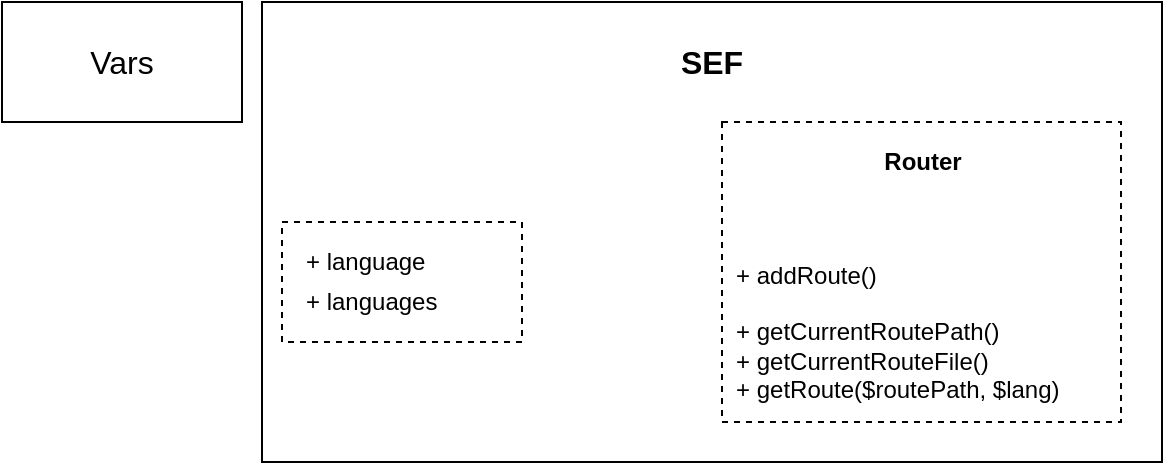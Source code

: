 <mxfile version="13.7.9" type="device"><diagram id="Z-74UDG9tCz5ajzkT3xa" name="Page-1"><mxGraphModel dx="2062" dy="822" grid="1" gridSize="10" guides="1" tooltips="1" connect="1" arrows="1" fold="1" page="1" pageScale="1" pageWidth="1169" pageHeight="827" math="0" shadow="0"><root><mxCell id="0"/><mxCell id="1" parent="0"/><mxCell id="DEe9C-TEmX6jRpkD1obA-50" value="" style="group" vertex="1" connectable="0" parent="1"><mxGeometry x="400" y="100" width="120" height="60" as="geometry"/></mxCell><mxCell id="DEe9C-TEmX6jRpkD1obA-48" value="" style="rounded=0;whiteSpace=wrap;html=1;fontSize=16;align=left;" vertex="1" parent="DEe9C-TEmX6jRpkD1obA-50"><mxGeometry width="120" height="60" as="geometry"/></mxCell><mxCell id="DEe9C-TEmX6jRpkD1obA-49" value="Vars" style="text;html=1;strokeColor=none;fillColor=none;align=center;verticalAlign=middle;whiteSpace=wrap;rounded=0;fontSize=16;" vertex="1" parent="DEe9C-TEmX6jRpkD1obA-50"><mxGeometry x="40" y="20" width="40" height="20" as="geometry"/></mxCell><mxCell id="DEe9C-TEmX6jRpkD1obA-52" value="" style="group" vertex="1" connectable="0" parent="1"><mxGeometry x="530" y="100" width="450" height="230" as="geometry"/></mxCell><mxCell id="DEe9C-TEmX6jRpkD1obA-35" value="" style="rounded=0;whiteSpace=wrap;html=1;" vertex="1" parent="DEe9C-TEmX6jRpkD1obA-52"><mxGeometry width="450" height="230" as="geometry"/></mxCell><mxCell id="DEe9C-TEmX6jRpkD1obA-36" value="&lt;b style=&quot;font-size: 16px;&quot;&gt;SEF&lt;/b&gt;" style="text;html=1;strokeColor=none;fillColor=none;align=center;verticalAlign=middle;whiteSpace=wrap;rounded=0;fontSize=16;" vertex="1" parent="DEe9C-TEmX6jRpkD1obA-52"><mxGeometry x="205" y="20" width="40" height="20" as="geometry"/></mxCell><mxCell id="DEe9C-TEmX6jRpkD1obA-42" value="" style="group;dashed=1;" vertex="1" connectable="0" parent="DEe9C-TEmX6jRpkD1obA-52"><mxGeometry x="230" y="60" width="210" height="150" as="geometry"/></mxCell><mxCell id="DEe9C-TEmX6jRpkD1obA-45" value="" style="group" vertex="1" connectable="0" parent="DEe9C-TEmX6jRpkD1obA-42"><mxGeometry width="199.5" height="150" as="geometry"/></mxCell><mxCell id="DEe9C-TEmX6jRpkD1obA-40" value="" style="rounded=0;whiteSpace=wrap;html=1;align=left;dashed=1;" vertex="1" parent="DEe9C-TEmX6jRpkD1obA-45"><mxGeometry width="199.5" height="150" as="geometry"/></mxCell><mxCell id="DEe9C-TEmX6jRpkD1obA-41" value="&lt;b&gt;Router&lt;/b&gt;" style="text;html=1;strokeColor=none;fillColor=none;align=center;verticalAlign=middle;whiteSpace=wrap;rounded=0;" vertex="1" parent="DEe9C-TEmX6jRpkD1obA-45"><mxGeometry x="66.5" y="10.0" width="66.5" height="20.0" as="geometry"/></mxCell><mxCell id="DEe9C-TEmX6jRpkD1obA-43" value="+ addRoute()&lt;br&gt;&lt;br&gt;+ getCurrentRoutePath()&lt;br&gt;+ getCurrentRouteFile()&lt;br&gt;+ getRoute($routePath, $lang)" style="text;html=1;strokeColor=none;fillColor=none;align=left;verticalAlign=middle;whiteSpace=wrap;rounded=0;dashed=1;" vertex="1" parent="DEe9C-TEmX6jRpkD1obA-45"><mxGeometry x="5.25" y="60" width="189" height="90" as="geometry"/></mxCell><mxCell id="DEe9C-TEmX6jRpkD1obA-47" value="" style="group" vertex="1" connectable="0" parent="DEe9C-TEmX6jRpkD1obA-52"><mxGeometry x="10" y="110" width="120" height="60" as="geometry"/></mxCell><mxCell id="DEe9C-TEmX6jRpkD1obA-46" value="" style="rounded=0;whiteSpace=wrap;html=1;dashed=1;align=left;" vertex="1" parent="DEe9C-TEmX6jRpkD1obA-47"><mxGeometry width="120" height="60" as="geometry"/></mxCell><mxCell id="DEe9C-TEmX6jRpkD1obA-38" value="+ language" style="text;html=1;strokeColor=none;fillColor=none;align=left;verticalAlign=middle;whiteSpace=wrap;rounded=0;" vertex="1" parent="DEe9C-TEmX6jRpkD1obA-47"><mxGeometry x="10" y="10" width="90" height="20" as="geometry"/></mxCell><mxCell id="DEe9C-TEmX6jRpkD1obA-39" value="+ languages" style="text;html=1;strokeColor=none;fillColor=none;align=left;verticalAlign=middle;whiteSpace=wrap;rounded=0;" vertex="1" parent="DEe9C-TEmX6jRpkD1obA-47"><mxGeometry x="10" y="30" width="90" height="20" as="geometry"/></mxCell></root></mxGraphModel></diagram></mxfile>